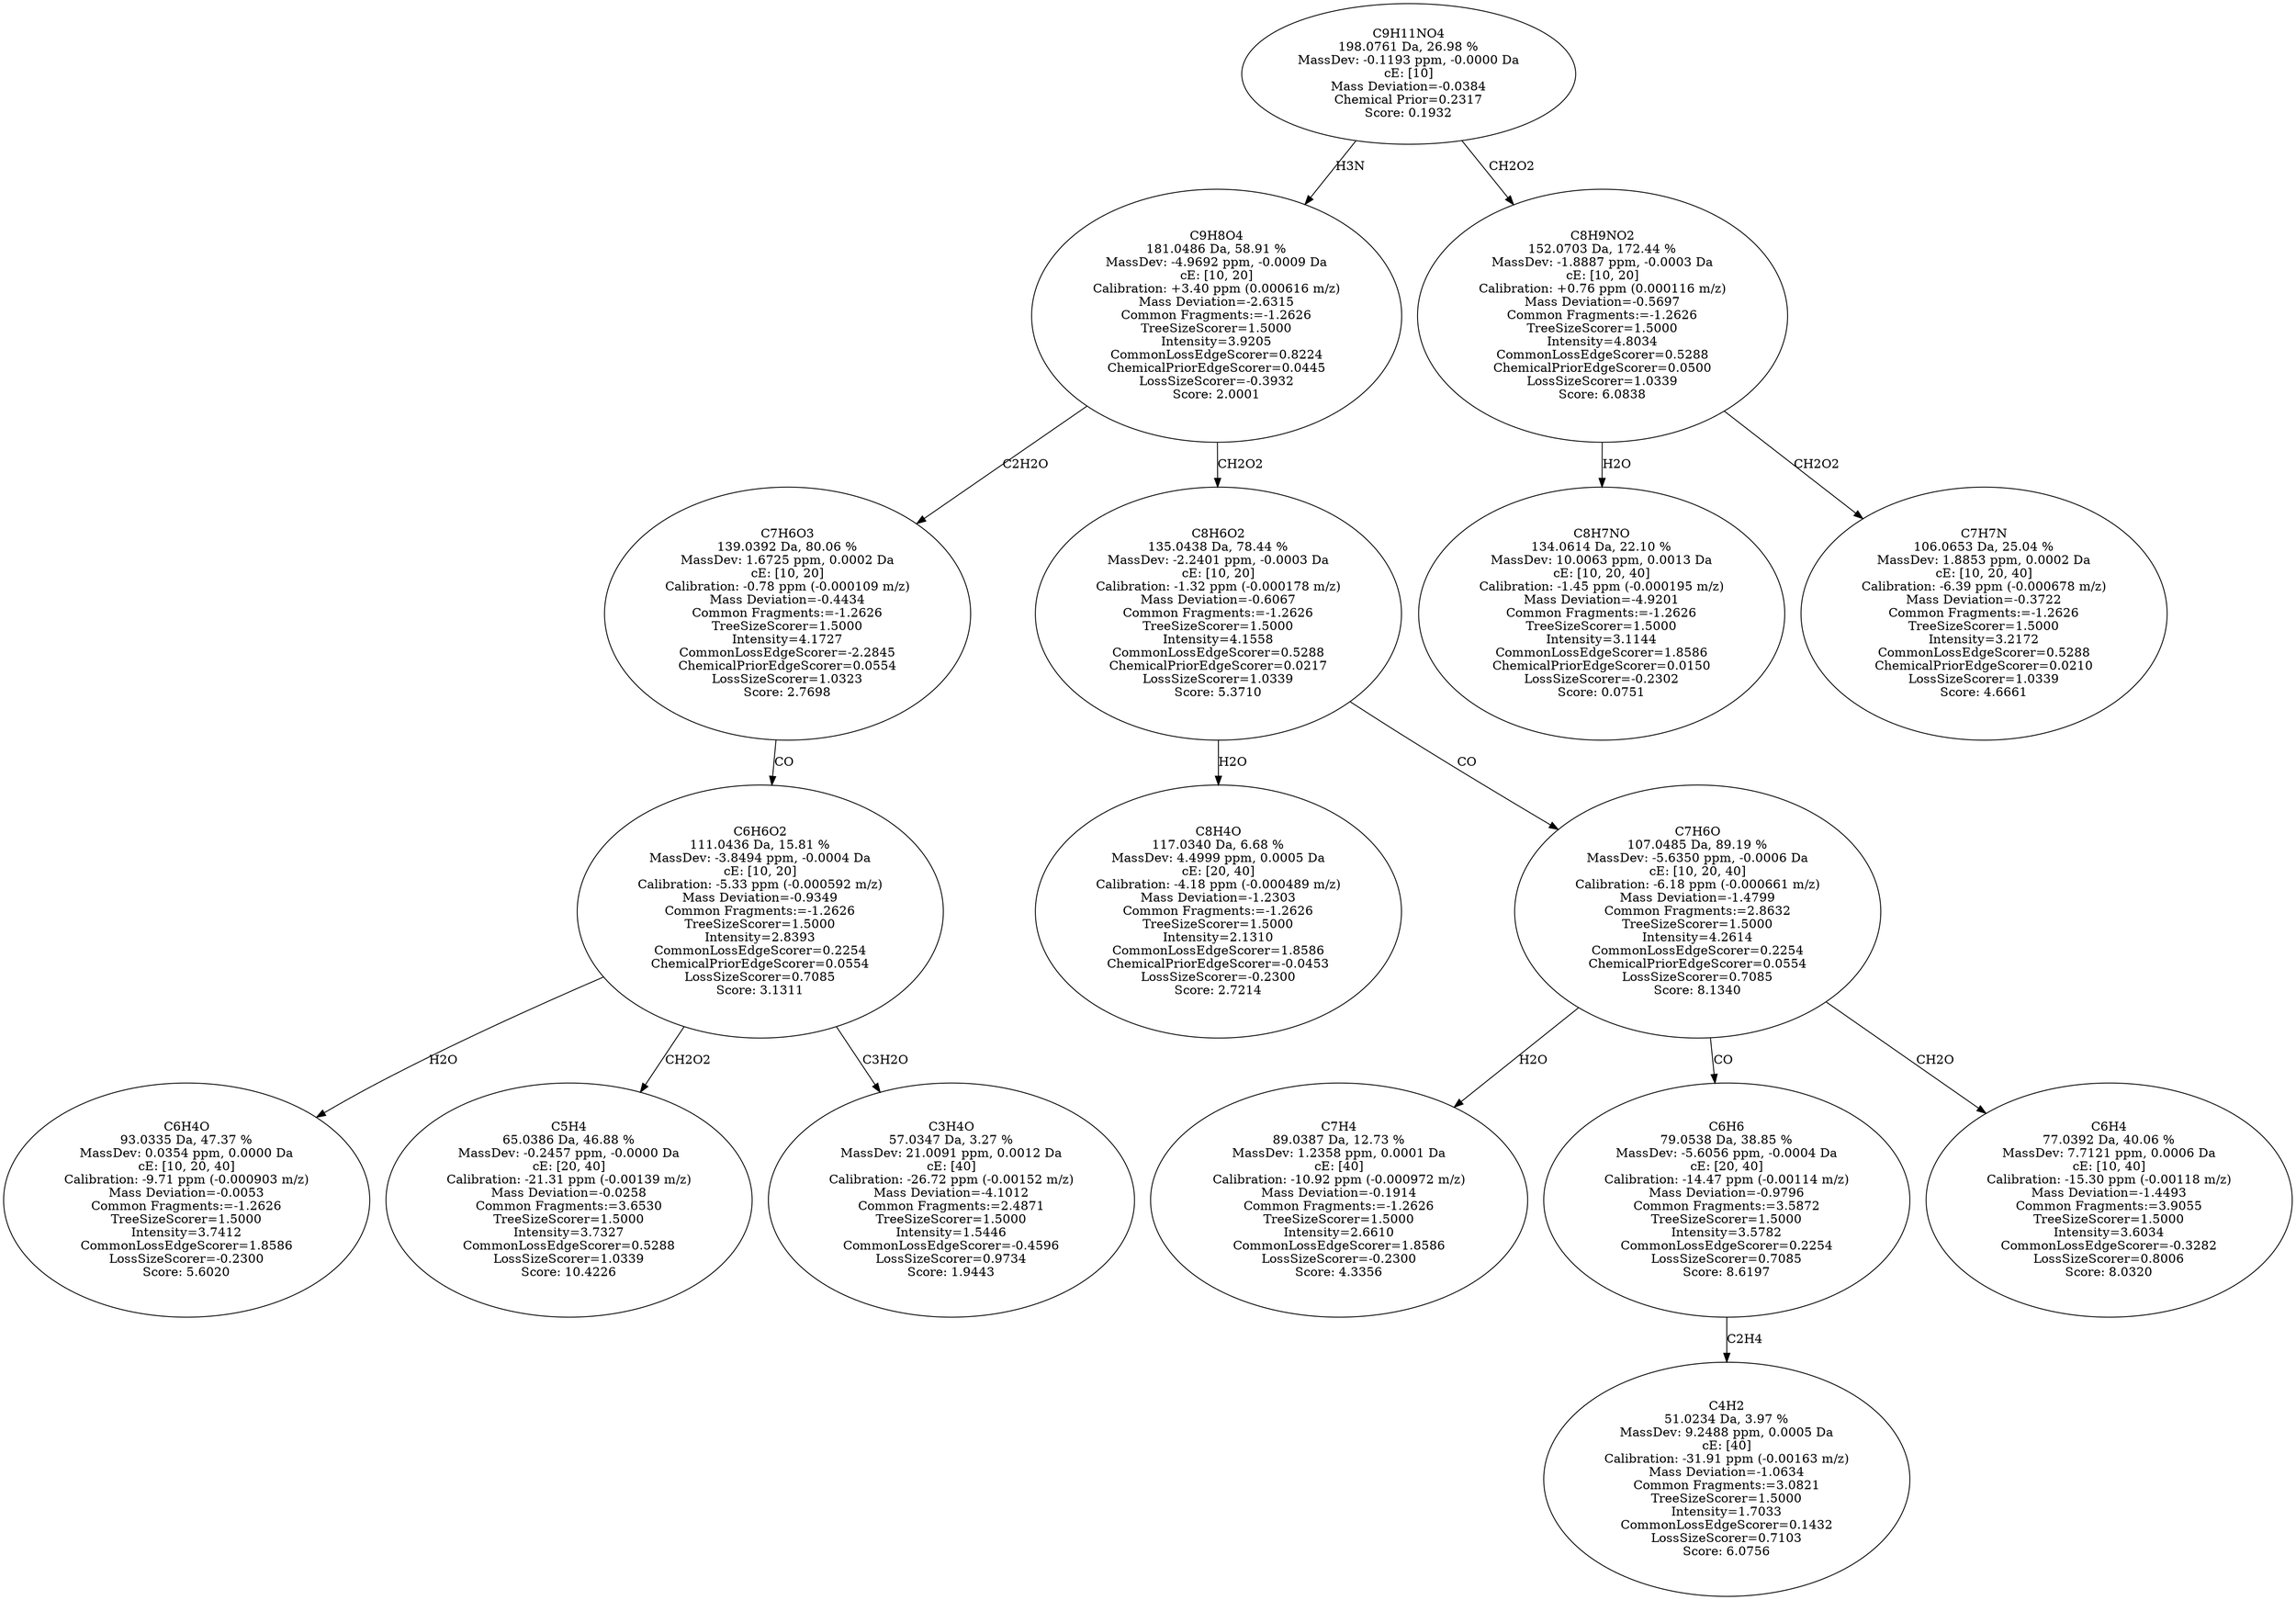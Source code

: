 strict digraph {
v1 [label="C6H4O\n93.0335 Da, 47.37 %\nMassDev: 0.0354 ppm, 0.0000 Da\ncE: [10, 20, 40]\nCalibration: -9.71 ppm (-0.000903 m/z)\nMass Deviation=-0.0053\nCommon Fragments:=-1.2626\nTreeSizeScorer=1.5000\nIntensity=3.7412\nCommonLossEdgeScorer=1.8586\nLossSizeScorer=-0.2300\nScore: 5.6020"];
v2 [label="C5H4\n65.0386 Da, 46.88 %\nMassDev: -0.2457 ppm, -0.0000 Da\ncE: [20, 40]\nCalibration: -21.31 ppm (-0.00139 m/z)\nMass Deviation=-0.0258\nCommon Fragments:=3.6530\nTreeSizeScorer=1.5000\nIntensity=3.7327\nCommonLossEdgeScorer=0.5288\nLossSizeScorer=1.0339\nScore: 10.4226"];
v3 [label="C3H4O\n57.0347 Da, 3.27 %\nMassDev: 21.0091 ppm, 0.0012 Da\ncE: [40]\nCalibration: -26.72 ppm (-0.00152 m/z)\nMass Deviation=-4.1012\nCommon Fragments:=2.4871\nTreeSizeScorer=1.5000\nIntensity=1.5446\nCommonLossEdgeScorer=-0.4596\nLossSizeScorer=0.9734\nScore: 1.9443"];
v4 [label="C6H6O2\n111.0436 Da, 15.81 %\nMassDev: -3.8494 ppm, -0.0004 Da\ncE: [10, 20]\nCalibration: -5.33 ppm (-0.000592 m/z)\nMass Deviation=-0.9349\nCommon Fragments:=-1.2626\nTreeSizeScorer=1.5000\nIntensity=2.8393\nCommonLossEdgeScorer=0.2254\nChemicalPriorEdgeScorer=0.0554\nLossSizeScorer=0.7085\nScore: 3.1311"];
v5 [label="C7H6O3\n139.0392 Da, 80.06 %\nMassDev: 1.6725 ppm, 0.0002 Da\ncE: [10, 20]\nCalibration: -0.78 ppm (-0.000109 m/z)\nMass Deviation=-0.4434\nCommon Fragments:=-1.2626\nTreeSizeScorer=1.5000\nIntensity=4.1727\nCommonLossEdgeScorer=-2.2845\nChemicalPriorEdgeScorer=0.0554\nLossSizeScorer=1.0323\nScore: 2.7698"];
v6 [label="C8H4O\n117.0340 Da, 6.68 %\nMassDev: 4.4999 ppm, 0.0005 Da\ncE: [20, 40]\nCalibration: -4.18 ppm (-0.000489 m/z)\nMass Deviation=-1.2303\nCommon Fragments:=-1.2626\nTreeSizeScorer=1.5000\nIntensity=2.1310\nCommonLossEdgeScorer=1.8586\nChemicalPriorEdgeScorer=-0.0453\nLossSizeScorer=-0.2300\nScore: 2.7214"];
v7 [label="C7H4\n89.0387 Da, 12.73 %\nMassDev: 1.2358 ppm, 0.0001 Da\ncE: [40]\nCalibration: -10.92 ppm (-0.000972 m/z)\nMass Deviation=-0.1914\nCommon Fragments:=-1.2626\nTreeSizeScorer=1.5000\nIntensity=2.6610\nCommonLossEdgeScorer=1.8586\nLossSizeScorer=-0.2300\nScore: 4.3356"];
v8 [label="C4H2\n51.0234 Da, 3.97 %\nMassDev: 9.2488 ppm, 0.0005 Da\ncE: [40]\nCalibration: -31.91 ppm (-0.00163 m/z)\nMass Deviation=-1.0634\nCommon Fragments:=3.0821\nTreeSizeScorer=1.5000\nIntensity=1.7033\nCommonLossEdgeScorer=0.1432\nLossSizeScorer=0.7103\nScore: 6.0756"];
v9 [label="C6H6\n79.0538 Da, 38.85 %\nMassDev: -5.6056 ppm, -0.0004 Da\ncE: [20, 40]\nCalibration: -14.47 ppm (-0.00114 m/z)\nMass Deviation=-0.9796\nCommon Fragments:=3.5872\nTreeSizeScorer=1.5000\nIntensity=3.5782\nCommonLossEdgeScorer=0.2254\nLossSizeScorer=0.7085\nScore: 8.6197"];
v10 [label="C6H4\n77.0392 Da, 40.06 %\nMassDev: 7.7121 ppm, 0.0006 Da\ncE: [10, 40]\nCalibration: -15.30 ppm (-0.00118 m/z)\nMass Deviation=-1.4493\nCommon Fragments:=3.9055\nTreeSizeScorer=1.5000\nIntensity=3.6034\nCommonLossEdgeScorer=-0.3282\nLossSizeScorer=0.8006\nScore: 8.0320"];
v11 [label="C7H6O\n107.0485 Da, 89.19 %\nMassDev: -5.6350 ppm, -0.0006 Da\ncE: [10, 20, 40]\nCalibration: -6.18 ppm (-0.000661 m/z)\nMass Deviation=-1.4799\nCommon Fragments:=2.8632\nTreeSizeScorer=1.5000\nIntensity=4.2614\nCommonLossEdgeScorer=0.2254\nChemicalPriorEdgeScorer=0.0554\nLossSizeScorer=0.7085\nScore: 8.1340"];
v12 [label="C8H6O2\n135.0438 Da, 78.44 %\nMassDev: -2.2401 ppm, -0.0003 Da\ncE: [10, 20]\nCalibration: -1.32 ppm (-0.000178 m/z)\nMass Deviation=-0.6067\nCommon Fragments:=-1.2626\nTreeSizeScorer=1.5000\nIntensity=4.1558\nCommonLossEdgeScorer=0.5288\nChemicalPriorEdgeScorer=0.0217\nLossSizeScorer=1.0339\nScore: 5.3710"];
v13 [label="C9H8O4\n181.0486 Da, 58.91 %\nMassDev: -4.9692 ppm, -0.0009 Da\ncE: [10, 20]\nCalibration: +3.40 ppm (0.000616 m/z)\nMass Deviation=-2.6315\nCommon Fragments:=-1.2626\nTreeSizeScorer=1.5000\nIntensity=3.9205\nCommonLossEdgeScorer=0.8224\nChemicalPriorEdgeScorer=0.0445\nLossSizeScorer=-0.3932\nScore: 2.0001"];
v14 [label="C8H7NO\n134.0614 Da, 22.10 %\nMassDev: 10.0063 ppm, 0.0013 Da\ncE: [10, 20, 40]\nCalibration: -1.45 ppm (-0.000195 m/z)\nMass Deviation=-4.9201\nCommon Fragments:=-1.2626\nTreeSizeScorer=1.5000\nIntensity=3.1144\nCommonLossEdgeScorer=1.8586\nChemicalPriorEdgeScorer=0.0150\nLossSizeScorer=-0.2302\nScore: 0.0751"];
v15 [label="C7H7N\n106.0653 Da, 25.04 %\nMassDev: 1.8853 ppm, 0.0002 Da\ncE: [10, 20, 40]\nCalibration: -6.39 ppm (-0.000678 m/z)\nMass Deviation=-0.3722\nCommon Fragments:=-1.2626\nTreeSizeScorer=1.5000\nIntensity=3.2172\nCommonLossEdgeScorer=0.5288\nChemicalPriorEdgeScorer=0.0210\nLossSizeScorer=1.0339\nScore: 4.6661"];
v16 [label="C8H9NO2\n152.0703 Da, 172.44 %\nMassDev: -1.8887 ppm, -0.0003 Da\ncE: [10, 20]\nCalibration: +0.76 ppm (0.000116 m/z)\nMass Deviation=-0.5697\nCommon Fragments:=-1.2626\nTreeSizeScorer=1.5000\nIntensity=4.8034\nCommonLossEdgeScorer=0.5288\nChemicalPriorEdgeScorer=0.0500\nLossSizeScorer=1.0339\nScore: 6.0838"];
v17 [label="C9H11NO4\n198.0761 Da, 26.98 %\nMassDev: -0.1193 ppm, -0.0000 Da\ncE: [10]\nMass Deviation=-0.0384\nChemical Prior=0.2317\nScore: 0.1932"];
v4 -> v1 [label="H2O"];
v4 -> v2 [label="CH2O2"];
v4 -> v3 [label="C3H2O"];
v5 -> v4 [label="CO"];
v13 -> v5 [label="C2H2O"];
v12 -> v6 [label="H2O"];
v11 -> v7 [label="H2O"];
v9 -> v8 [label="C2H4"];
v11 -> v9 [label="CO"];
v11 -> v10 [label="CH2O"];
v12 -> v11 [label="CO"];
v13 -> v12 [label="CH2O2"];
v17 -> v13 [label="H3N"];
v16 -> v14 [label="H2O"];
v16 -> v15 [label="CH2O2"];
v17 -> v16 [label="CH2O2"];
}